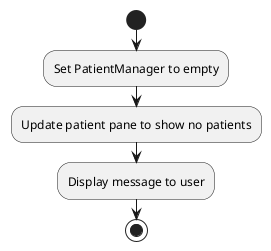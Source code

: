 @startuml ClearPatientActivityDiagram
start
:Set PatientManager to empty;
:Update patient pane to show no patients;
:Display message to user;
stop
@enduml
